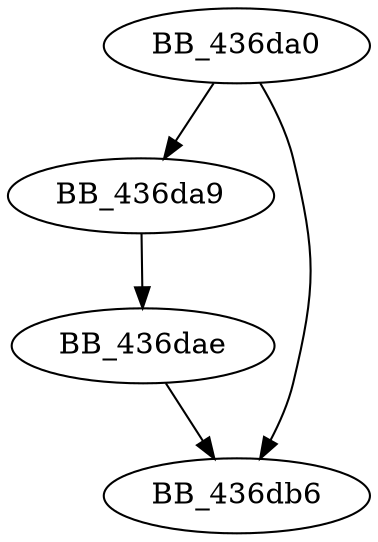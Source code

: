 DiGraph sub_436DA0{
BB_436da0->BB_436da9
BB_436da0->BB_436db6
BB_436da9->BB_436dae
BB_436dae->BB_436db6
}
